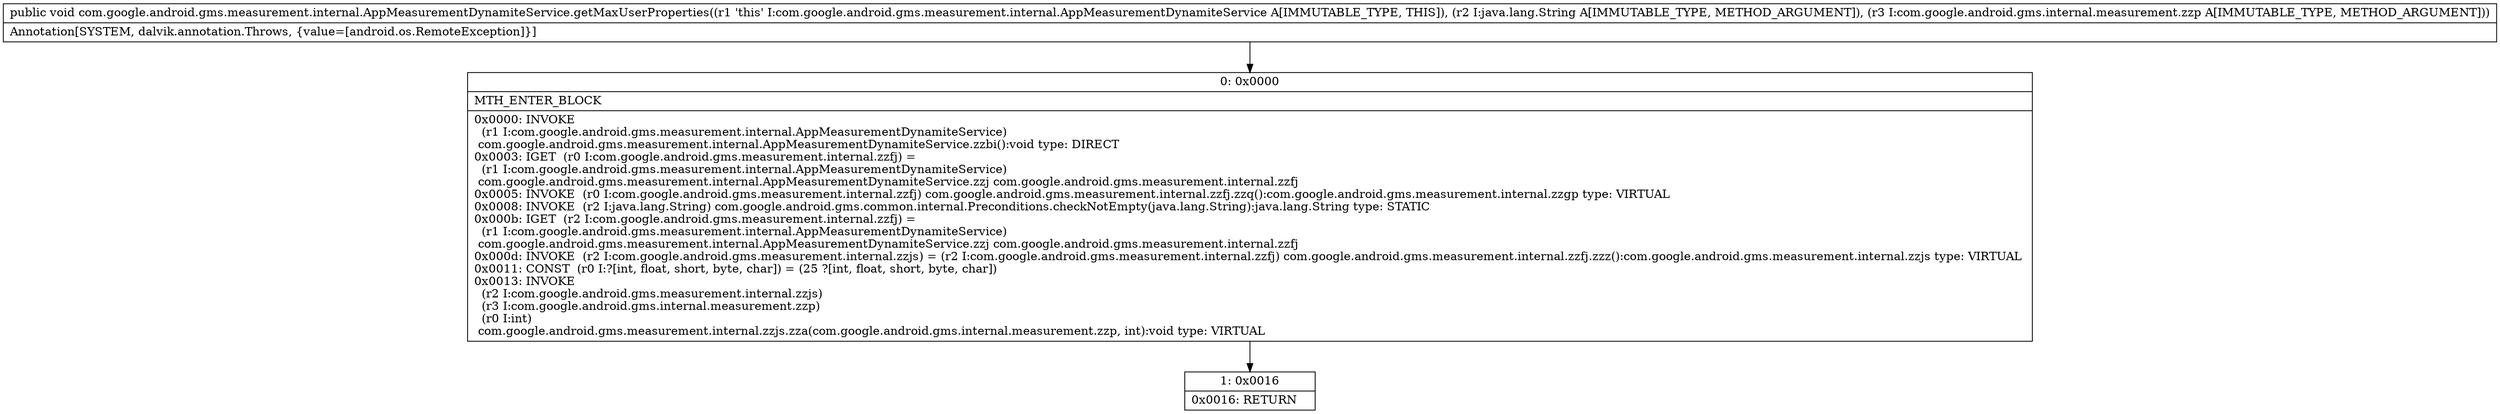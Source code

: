 digraph "CFG forcom.google.android.gms.measurement.internal.AppMeasurementDynamiteService.getMaxUserProperties(Ljava\/lang\/String;Lcom\/google\/android\/gms\/internal\/measurement\/zzp;)V" {
Node_0 [shape=record,label="{0\:\ 0x0000|MTH_ENTER_BLOCK\l|0x0000: INVOKE  \l  (r1 I:com.google.android.gms.measurement.internal.AppMeasurementDynamiteService)\l com.google.android.gms.measurement.internal.AppMeasurementDynamiteService.zzbi():void type: DIRECT \l0x0003: IGET  (r0 I:com.google.android.gms.measurement.internal.zzfj) = \l  (r1 I:com.google.android.gms.measurement.internal.AppMeasurementDynamiteService)\l com.google.android.gms.measurement.internal.AppMeasurementDynamiteService.zzj com.google.android.gms.measurement.internal.zzfj \l0x0005: INVOKE  (r0 I:com.google.android.gms.measurement.internal.zzfj) com.google.android.gms.measurement.internal.zzfj.zzq():com.google.android.gms.measurement.internal.zzgp type: VIRTUAL \l0x0008: INVOKE  (r2 I:java.lang.String) com.google.android.gms.common.internal.Preconditions.checkNotEmpty(java.lang.String):java.lang.String type: STATIC \l0x000b: IGET  (r2 I:com.google.android.gms.measurement.internal.zzfj) = \l  (r1 I:com.google.android.gms.measurement.internal.AppMeasurementDynamiteService)\l com.google.android.gms.measurement.internal.AppMeasurementDynamiteService.zzj com.google.android.gms.measurement.internal.zzfj \l0x000d: INVOKE  (r2 I:com.google.android.gms.measurement.internal.zzjs) = (r2 I:com.google.android.gms.measurement.internal.zzfj) com.google.android.gms.measurement.internal.zzfj.zzz():com.google.android.gms.measurement.internal.zzjs type: VIRTUAL \l0x0011: CONST  (r0 I:?[int, float, short, byte, char]) = (25 ?[int, float, short, byte, char]) \l0x0013: INVOKE  \l  (r2 I:com.google.android.gms.measurement.internal.zzjs)\l  (r3 I:com.google.android.gms.internal.measurement.zzp)\l  (r0 I:int)\l com.google.android.gms.measurement.internal.zzjs.zza(com.google.android.gms.internal.measurement.zzp, int):void type: VIRTUAL \l}"];
Node_1 [shape=record,label="{1\:\ 0x0016|0x0016: RETURN   \l}"];
MethodNode[shape=record,label="{public void com.google.android.gms.measurement.internal.AppMeasurementDynamiteService.getMaxUserProperties((r1 'this' I:com.google.android.gms.measurement.internal.AppMeasurementDynamiteService A[IMMUTABLE_TYPE, THIS]), (r2 I:java.lang.String A[IMMUTABLE_TYPE, METHOD_ARGUMENT]), (r3 I:com.google.android.gms.internal.measurement.zzp A[IMMUTABLE_TYPE, METHOD_ARGUMENT]))  | Annotation[SYSTEM, dalvik.annotation.Throws, \{value=[android.os.RemoteException]\}]\l}"];
MethodNode -> Node_0;
Node_0 -> Node_1;
}

